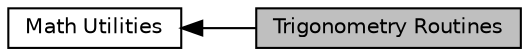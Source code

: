 digraph "Trigonometry Routines"
{
  edge [fontname="Helvetica",fontsize="10",labelfontname="Helvetica",labelfontsize="10"];
  node [fontname="Helvetica",fontsize="10",shape=box];
  rankdir=LR;
  Node2 [label="Math Utilities",height=0.2,width=0.4,color="black", fillcolor="white", style="filled",URL="$group__MathUtils.html",tooltip=" "];
  Node1 [label="Trigonometry Routines",height=0.2,width=0.4,color="black", fillcolor="grey75", style="filled", fontcolor="black",tooltip="Toolbox of Trigonometry routines useful for spacecraft operations."];
  Node2->Node1 [shape=plaintext, dir="back", style="solid"];
}
